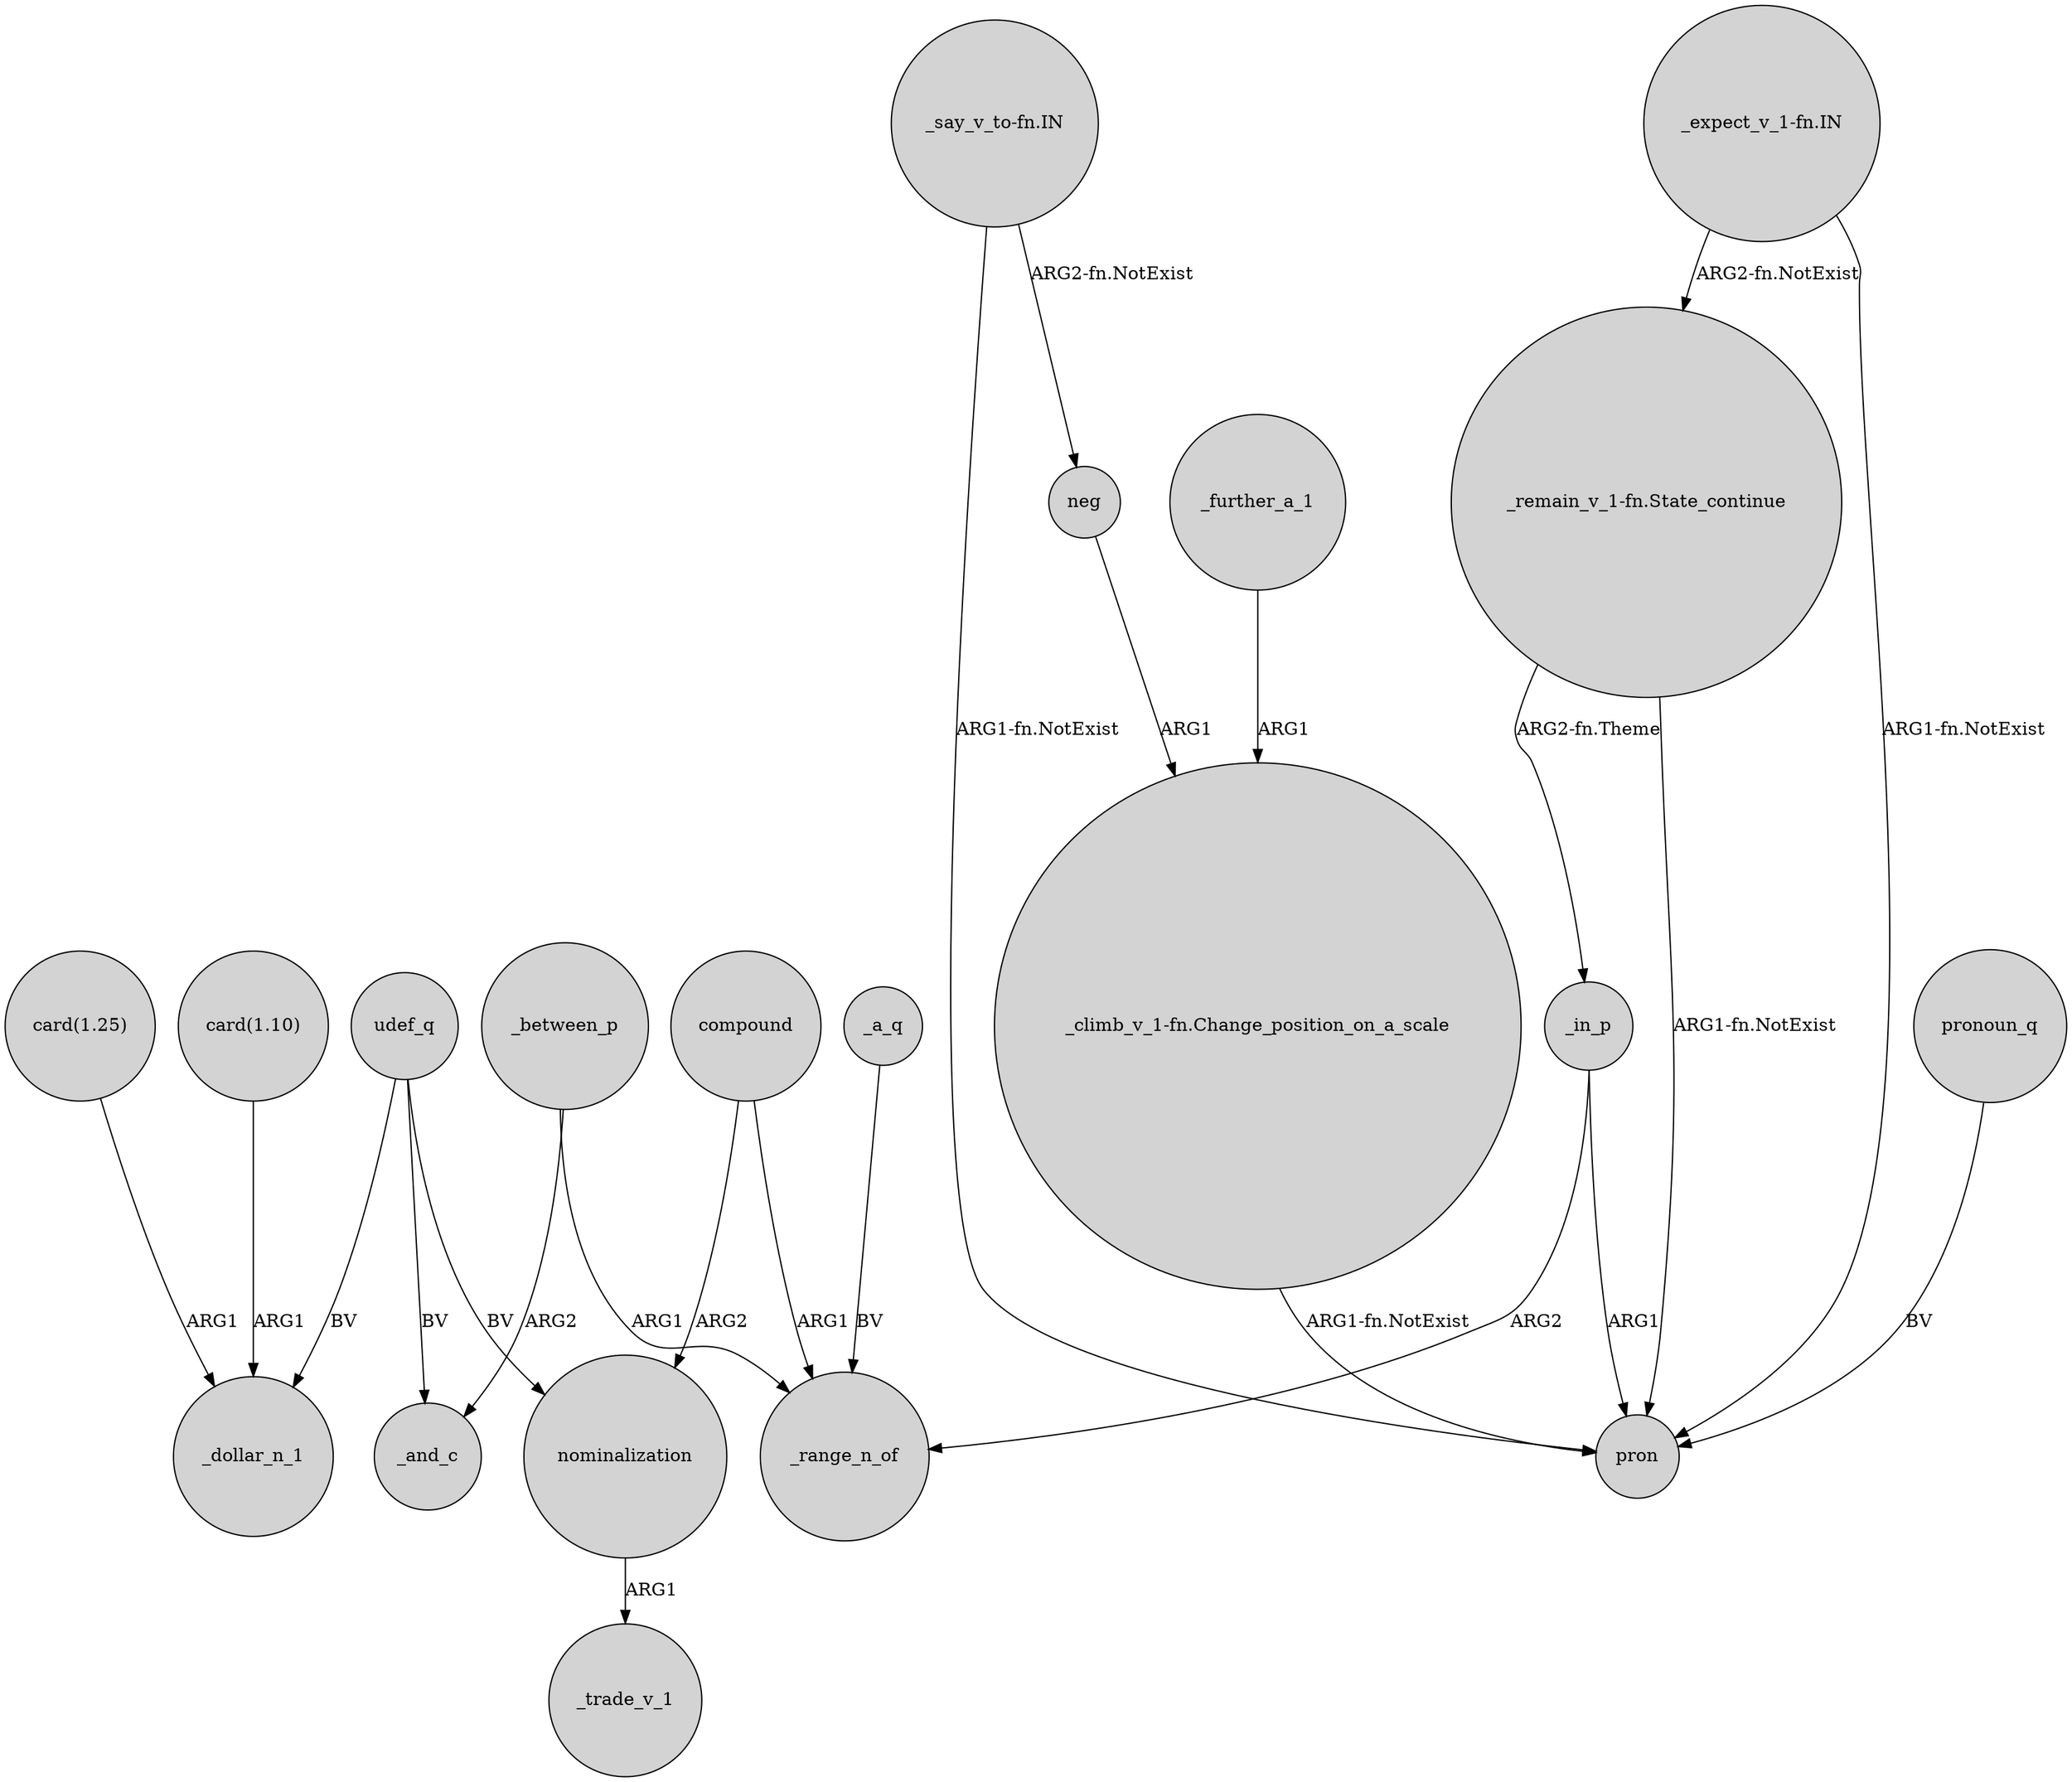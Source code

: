 digraph {
	node [shape=circle style=filled]
	"card(1.25)" -> _dollar_n_1 [label=ARG1]
	_in_p -> pron [label=ARG1]
	_between_p -> _range_n_of [label=ARG1]
	"_say_v_to-fn.IN" -> pron [label="ARG1-fn.NotExist"]
	compound -> _range_n_of [label=ARG1]
	compound -> nominalization [label=ARG2]
	nominalization -> _trade_v_1 [label=ARG1]
	_in_p -> _range_n_of [label=ARG2]
	_further_a_1 -> "_climb_v_1-fn.Change_position_on_a_scale" [label=ARG1]
	_a_q -> _range_n_of [label=BV]
	pronoun_q -> pron [label=BV]
	"_climb_v_1-fn.Change_position_on_a_scale" -> pron [label="ARG1-fn.NotExist"]
	"_remain_v_1-fn.State_continue" -> _in_p [label="ARG2-fn.Theme"]
	_between_p -> _and_c [label=ARG2]
	"card(1.10)" -> _dollar_n_1 [label=ARG1]
	udef_q -> nominalization [label=BV]
	"_expect_v_1-fn.IN" -> pron [label="ARG1-fn.NotExist"]
	neg -> "_climb_v_1-fn.Change_position_on_a_scale" [label=ARG1]
	udef_q -> _and_c [label=BV]
	"_remain_v_1-fn.State_continue" -> pron [label="ARG1-fn.NotExist"]
	"_say_v_to-fn.IN" -> neg [label="ARG2-fn.NotExist"]
	udef_q -> _dollar_n_1 [label=BV]
	"_expect_v_1-fn.IN" -> "_remain_v_1-fn.State_continue" [label="ARG2-fn.NotExist"]
}
